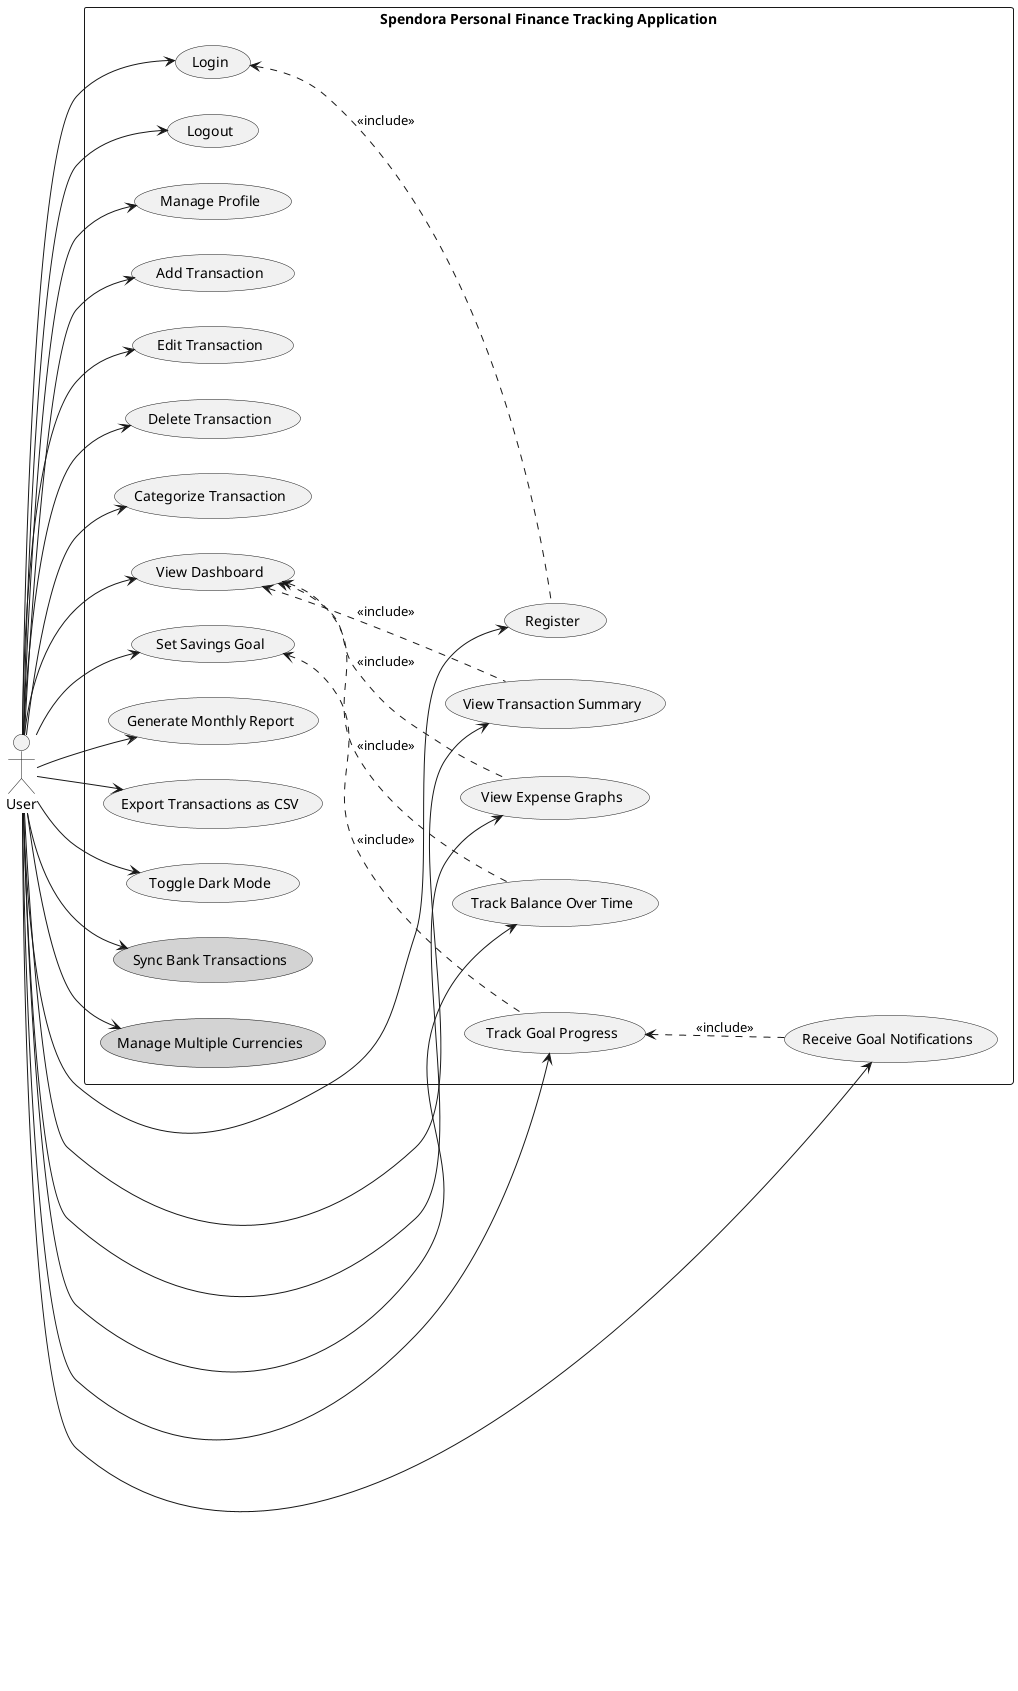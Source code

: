 @startuml
' Define the actors
:User: as user

' Define the system boundary
rectangle "Spendora Personal Finance Tracking Application" {
  ' Authentication
  usecase "Register" as UC1
  usecase "Login" as UC2
  usecase "Logout" as UC3
  usecase "Manage Profile" as UC4

  ' Transaction Management
  usecase "Add Transaction" as UC5
  usecase "Edit Transaction" as UC6
  usecase "Delete Transaction" as UC7
  usecase "Categorize Transaction" as UC8

  ' Dashboard & Visualization
  usecase "View Dashboard" as UC9
  usecase "View Transaction Summary" as UC10
  usecase "View Expense Graphs" as UC11
  usecase "Track Balance Over Time" as UC12

  ' Goals
  usecase "Set Savings Goal" as UC13
  usecase "Track Goal Progress" as UC14
  usecase "Receive Goal Notifications" as UC15

  ' Reports
  usecase "Generate Monthly Report" as UC16
  usecase "Export Transactions as CSV" as UC17

  ' Optional Features
  usecase "Toggle Dark Mode" as UC18
  usecase "Sync Bank Transactions" as UC19 #lightgray
  usecase "Manage Multiple Currencies" as UC20 #lightgray
}

' Define relationships between actors and use cases
user --> UC1
user --> UC2
user --> UC3
user --> UC4

user --> UC5
user --> UC6
user --> UC7
user --> UC8

user --> UC9
user --> UC10
user --> UC11
user --> UC12

user --> UC13
user --> UC14
user --> UC15

user --> UC16
user --> UC17

user --> UC18
user --> UC19
user --> UC20

' Define include relationships
UC2 <.. UC1 : <<include>>
UC9 <.. UC10 : <<include>>
UC9 <.. UC11 : <<include>>
UC9 <.. UC12 : <<include>>

UC13 <.. UC14 : <<include>>
UC14 <.. UC15 : <<include>>

' Organize layout
left to right direction
@enduml